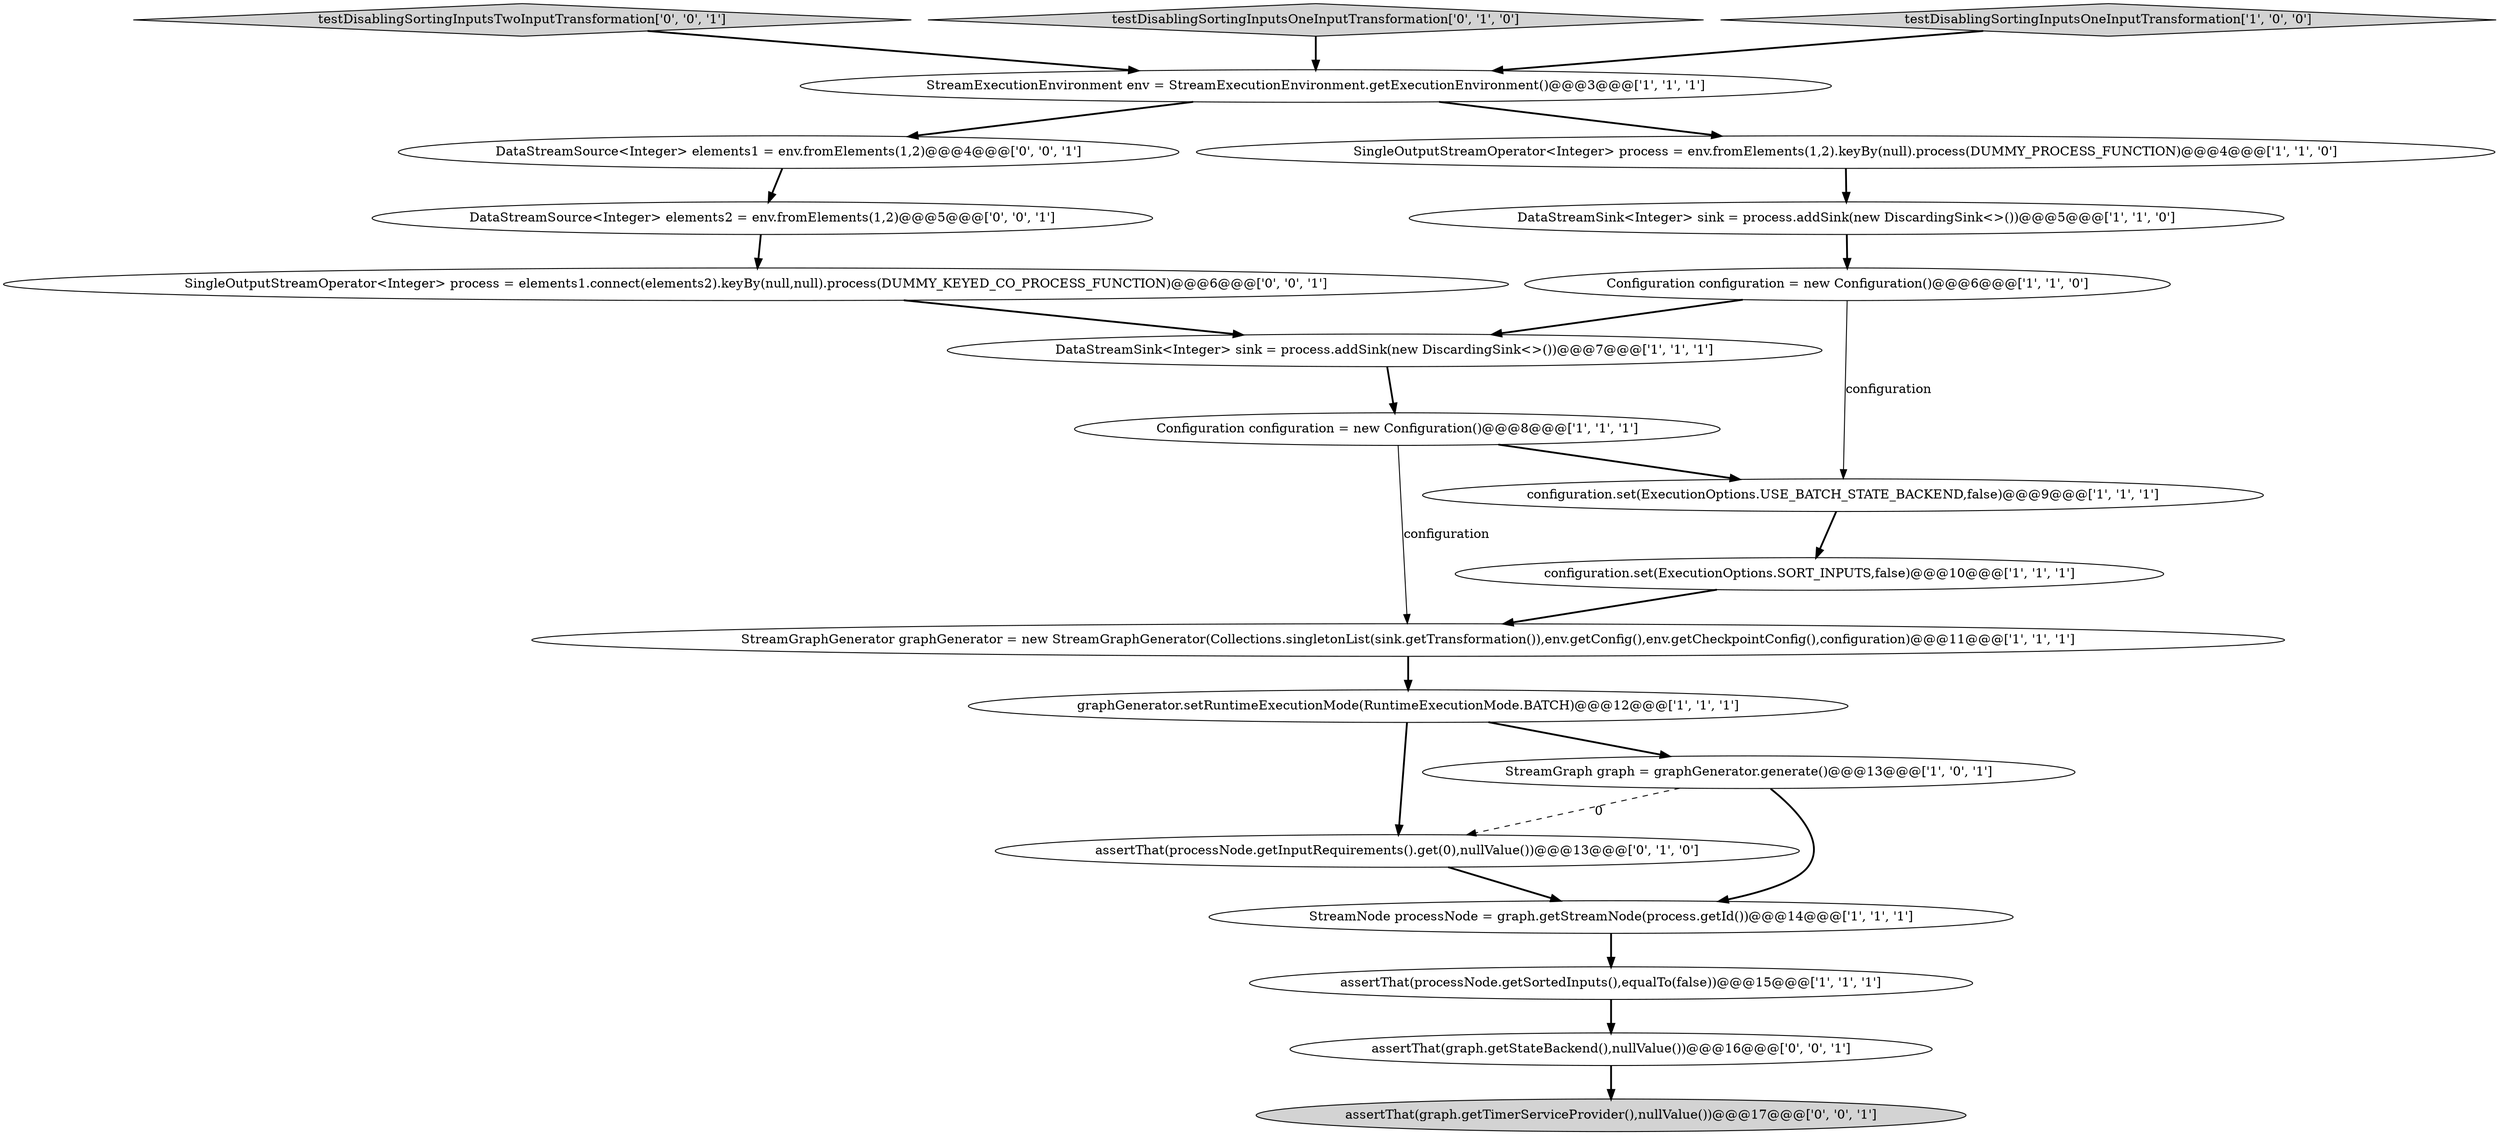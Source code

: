 digraph {
0 [style = filled, label = "StreamExecutionEnvironment env = StreamExecutionEnvironment.getExecutionEnvironment()@@@3@@@['1', '1', '1']", fillcolor = white, shape = ellipse image = "AAA0AAABBB1BBB"];
15 [style = filled, label = "assertThat(processNode.getInputRequirements().get(0),nullValue())@@@13@@@['0', '1', '0']", fillcolor = white, shape = ellipse image = "AAA1AAABBB2BBB"];
11 [style = filled, label = "DataStreamSink<Integer> sink = process.addSink(new DiscardingSink<>())@@@5@@@['1', '1', '0']", fillcolor = white, shape = ellipse image = "AAA0AAABBB1BBB"];
17 [style = filled, label = "DataStreamSource<Integer> elements1 = env.fromElements(1,2)@@@4@@@['0', '0', '1']", fillcolor = white, shape = ellipse image = "AAA0AAABBB3BBB"];
4 [style = filled, label = "configuration.set(ExecutionOptions.USE_BATCH_STATE_BACKEND,false)@@@9@@@['1', '1', '1']", fillcolor = white, shape = ellipse image = "AAA0AAABBB1BBB"];
12 [style = filled, label = "StreamGraphGenerator graphGenerator = new StreamGraphGenerator(Collections.singletonList(sink.getTransformation()),env.getConfig(),env.getCheckpointConfig(),configuration)@@@11@@@['1', '1', '1']", fillcolor = white, shape = ellipse image = "AAA0AAABBB1BBB"];
21 [style = filled, label = "assertThat(graph.getStateBackend(),nullValue())@@@16@@@['0', '0', '1']", fillcolor = white, shape = ellipse image = "AAA0AAABBB3BBB"];
3 [style = filled, label = "StreamNode processNode = graph.getStreamNode(process.getId())@@@14@@@['1', '1', '1']", fillcolor = white, shape = ellipse image = "AAA0AAABBB1BBB"];
10 [style = filled, label = "SingleOutputStreamOperator<Integer> process = env.fromElements(1,2).keyBy(null).process(DUMMY_PROCESS_FUNCTION)@@@4@@@['1', '1', '0']", fillcolor = white, shape = ellipse image = "AAA0AAABBB1BBB"];
1 [style = filled, label = "DataStreamSink<Integer> sink = process.addSink(new DiscardingSink<>())@@@7@@@['1', '1', '1']", fillcolor = white, shape = ellipse image = "AAA0AAABBB1BBB"];
6 [style = filled, label = "Configuration configuration = new Configuration()@@@8@@@['1', '1', '1']", fillcolor = white, shape = ellipse image = "AAA0AAABBB1BBB"];
7 [style = filled, label = "Configuration configuration = new Configuration()@@@6@@@['1', '1', '0']", fillcolor = white, shape = ellipse image = "AAA0AAABBB1BBB"];
19 [style = filled, label = "DataStreamSource<Integer> elements2 = env.fromElements(1,2)@@@5@@@['0', '0', '1']", fillcolor = white, shape = ellipse image = "AAA0AAABBB3BBB"];
2 [style = filled, label = "StreamGraph graph = graphGenerator.generate()@@@13@@@['1', '0', '1']", fillcolor = white, shape = ellipse image = "AAA0AAABBB1BBB"];
9 [style = filled, label = "graphGenerator.setRuntimeExecutionMode(RuntimeExecutionMode.BATCH)@@@12@@@['1', '1', '1']", fillcolor = white, shape = ellipse image = "AAA0AAABBB1BBB"];
8 [style = filled, label = "configuration.set(ExecutionOptions.SORT_INPUTS,false)@@@10@@@['1', '1', '1']", fillcolor = white, shape = ellipse image = "AAA0AAABBB1BBB"];
13 [style = filled, label = "assertThat(processNode.getSortedInputs(),equalTo(false))@@@15@@@['1', '1', '1']", fillcolor = white, shape = ellipse image = "AAA0AAABBB1BBB"];
20 [style = filled, label = "testDisablingSortingInputsTwoInputTransformation['0', '0', '1']", fillcolor = lightgray, shape = diamond image = "AAA0AAABBB3BBB"];
16 [style = filled, label = "SingleOutputStreamOperator<Integer> process = elements1.connect(elements2).keyBy(null,null).process(DUMMY_KEYED_CO_PROCESS_FUNCTION)@@@6@@@['0', '0', '1']", fillcolor = white, shape = ellipse image = "AAA0AAABBB3BBB"];
14 [style = filled, label = "testDisablingSortingInputsOneInputTransformation['0', '1', '0']", fillcolor = lightgray, shape = diamond image = "AAA0AAABBB2BBB"];
18 [style = filled, label = "assertThat(graph.getTimerServiceProvider(),nullValue())@@@17@@@['0', '0', '1']", fillcolor = lightgray, shape = ellipse image = "AAA0AAABBB3BBB"];
5 [style = filled, label = "testDisablingSortingInputsOneInputTransformation['1', '0', '0']", fillcolor = lightgray, shape = diamond image = "AAA0AAABBB1BBB"];
6->4 [style = bold, label=""];
8->12 [style = bold, label=""];
17->19 [style = bold, label=""];
9->2 [style = bold, label=""];
9->15 [style = bold, label=""];
6->12 [style = solid, label="configuration"];
10->11 [style = bold, label=""];
4->8 [style = bold, label=""];
14->0 [style = bold, label=""];
2->15 [style = dashed, label="0"];
1->6 [style = bold, label=""];
3->13 [style = bold, label=""];
2->3 [style = bold, label=""];
11->7 [style = bold, label=""];
0->10 [style = bold, label=""];
12->9 [style = bold, label=""];
19->16 [style = bold, label=""];
5->0 [style = bold, label=""];
16->1 [style = bold, label=""];
21->18 [style = bold, label=""];
0->17 [style = bold, label=""];
15->3 [style = bold, label=""];
7->1 [style = bold, label=""];
7->4 [style = solid, label="configuration"];
20->0 [style = bold, label=""];
13->21 [style = bold, label=""];
}
